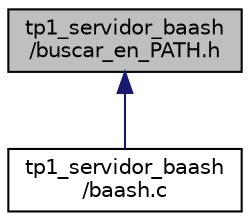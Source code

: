 digraph "tp1_servidor_baash/buscar_en_PATH.h"
{
  edge [fontname="Helvetica",fontsize="10",labelfontname="Helvetica",labelfontsize="10"];
  node [fontname="Helvetica",fontsize="10",shape=record];
  Node1 [label="tp1_servidor_baash\l/buscar_en_PATH.h",height=0.2,width=0.4,color="black", fillcolor="grey75", style="filled", fontcolor="black"];
  Node1 -> Node2 [dir="back",color="midnightblue",fontsize="10",style="solid",fontname="Helvetica"];
  Node2 [label="tp1_servidor_baash\l/baash.c",height=0.2,width=0.4,color="black", fillcolor="white", style="filled",URL="$baash_8c.html"];
}

